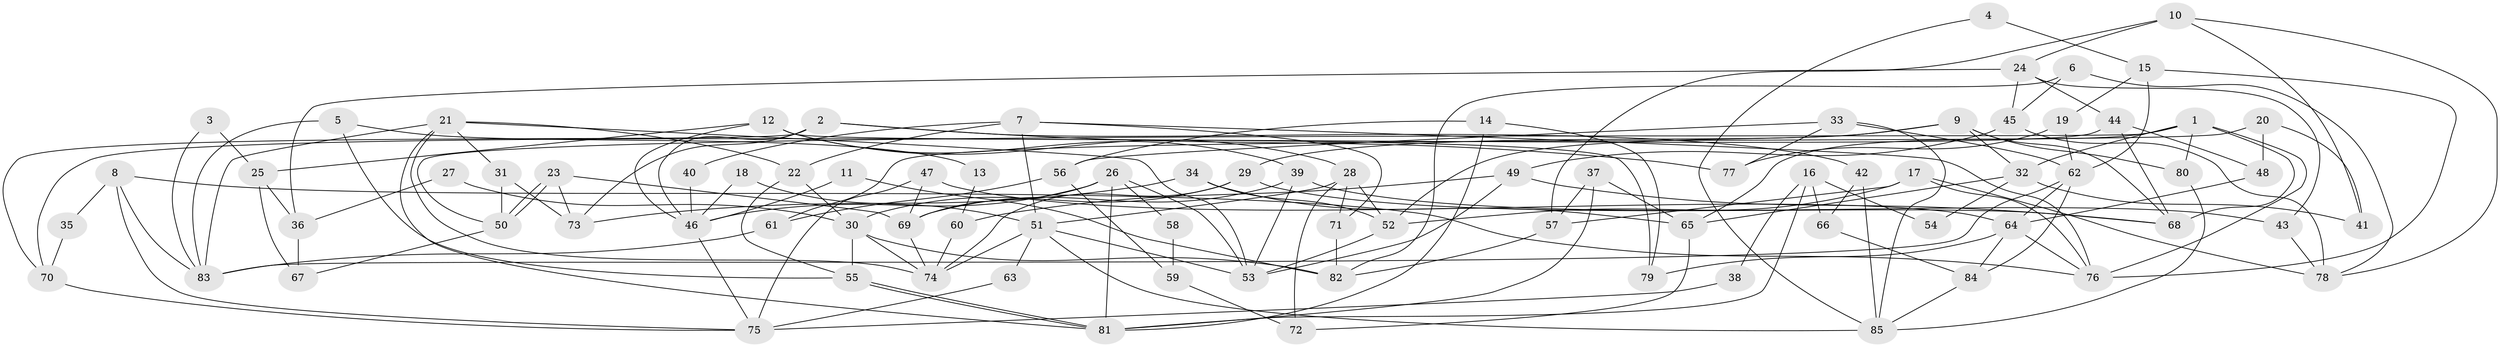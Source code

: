 // coarse degree distribution, {7: 0.2222222222222222, 8: 0.1111111111111111, 6: 0.2222222222222222, 9: 0.07407407407407407, 4: 0.1111111111111111, 2: 0.07407407407407407, 5: 0.037037037037037035, 3: 0.07407407407407407, 11: 0.037037037037037035, 12: 0.037037037037037035}
// Generated by graph-tools (version 1.1) at 2025/37/03/04/25 23:37:11]
// undirected, 85 vertices, 170 edges
graph export_dot {
  node [color=gray90,style=filled];
  1;
  2;
  3;
  4;
  5;
  6;
  7;
  8;
  9;
  10;
  11;
  12;
  13;
  14;
  15;
  16;
  17;
  18;
  19;
  20;
  21;
  22;
  23;
  24;
  25;
  26;
  27;
  28;
  29;
  30;
  31;
  32;
  33;
  34;
  35;
  36;
  37;
  38;
  39;
  40;
  41;
  42;
  43;
  44;
  45;
  46;
  47;
  48;
  49;
  50;
  51;
  52;
  53;
  54;
  55;
  56;
  57;
  58;
  59;
  60;
  61;
  62;
  63;
  64;
  65;
  66;
  67;
  68;
  69;
  70;
  71;
  72;
  73;
  74;
  75;
  76;
  77;
  78;
  79;
  80;
  81;
  82;
  83;
  84;
  85;
  1 -- 32;
  1 -- 76;
  1 -- 50;
  1 -- 65;
  1 -- 68;
  1 -- 80;
  2 -- 73;
  2 -- 46;
  2 -- 42;
  2 -- 70;
  2 -- 77;
  3 -- 83;
  3 -- 25;
  4 -- 85;
  4 -- 15;
  5 -- 55;
  5 -- 83;
  5 -- 13;
  6 -- 82;
  6 -- 45;
  6 -- 78;
  7 -- 22;
  7 -- 51;
  7 -- 40;
  7 -- 71;
  7 -- 76;
  8 -- 83;
  8 -- 76;
  8 -- 35;
  8 -- 75;
  9 -- 68;
  9 -- 52;
  9 -- 29;
  9 -- 32;
  9 -- 80;
  10 -- 57;
  10 -- 78;
  10 -- 24;
  10 -- 41;
  11 -- 46;
  11 -- 82;
  12 -- 28;
  12 -- 39;
  12 -- 25;
  12 -- 46;
  12 -- 79;
  13 -- 60;
  14 -- 79;
  14 -- 81;
  14 -- 56;
  15 -- 62;
  15 -- 76;
  15 -- 19;
  16 -- 66;
  16 -- 81;
  16 -- 38;
  16 -- 54;
  17 -- 76;
  17 -- 78;
  17 -- 52;
  17 -- 57;
  18 -- 46;
  18 -- 51;
  19 -- 77;
  19 -- 62;
  20 -- 41;
  20 -- 61;
  20 -- 48;
  21 -- 53;
  21 -- 74;
  21 -- 22;
  21 -- 31;
  21 -- 81;
  21 -- 83;
  22 -- 30;
  22 -- 55;
  23 -- 50;
  23 -- 50;
  23 -- 73;
  23 -- 69;
  24 -- 44;
  24 -- 36;
  24 -- 43;
  24 -- 45;
  25 -- 67;
  25 -- 36;
  26 -- 81;
  26 -- 69;
  26 -- 46;
  26 -- 53;
  26 -- 58;
  27 -- 30;
  27 -- 36;
  28 -- 51;
  28 -- 52;
  28 -- 71;
  28 -- 72;
  29 -- 30;
  29 -- 68;
  29 -- 74;
  30 -- 55;
  30 -- 74;
  30 -- 82;
  31 -- 50;
  31 -- 73;
  32 -- 65;
  32 -- 41;
  32 -- 54;
  33 -- 62;
  33 -- 85;
  33 -- 56;
  33 -- 77;
  34 -- 65;
  34 -- 52;
  34 -- 73;
  35 -- 70;
  36 -- 67;
  37 -- 81;
  37 -- 57;
  37 -- 65;
  38 -- 75;
  39 -- 43;
  39 -- 69;
  39 -- 53;
  40 -- 46;
  42 -- 85;
  42 -- 66;
  43 -- 78;
  44 -- 68;
  44 -- 70;
  44 -- 48;
  45 -- 49;
  45 -- 78;
  46 -- 75;
  47 -- 75;
  47 -- 64;
  47 -- 69;
  48 -- 64;
  49 -- 53;
  49 -- 68;
  49 -- 60;
  50 -- 67;
  51 -- 74;
  51 -- 53;
  51 -- 63;
  51 -- 85;
  52 -- 53;
  55 -- 81;
  55 -- 81;
  56 -- 59;
  56 -- 61;
  57 -- 82;
  58 -- 59;
  59 -- 72;
  60 -- 74;
  61 -- 83;
  62 -- 64;
  62 -- 83;
  62 -- 84;
  63 -- 75;
  64 -- 84;
  64 -- 76;
  64 -- 79;
  65 -- 72;
  66 -- 84;
  69 -- 74;
  70 -- 75;
  71 -- 82;
  80 -- 85;
  84 -- 85;
}
